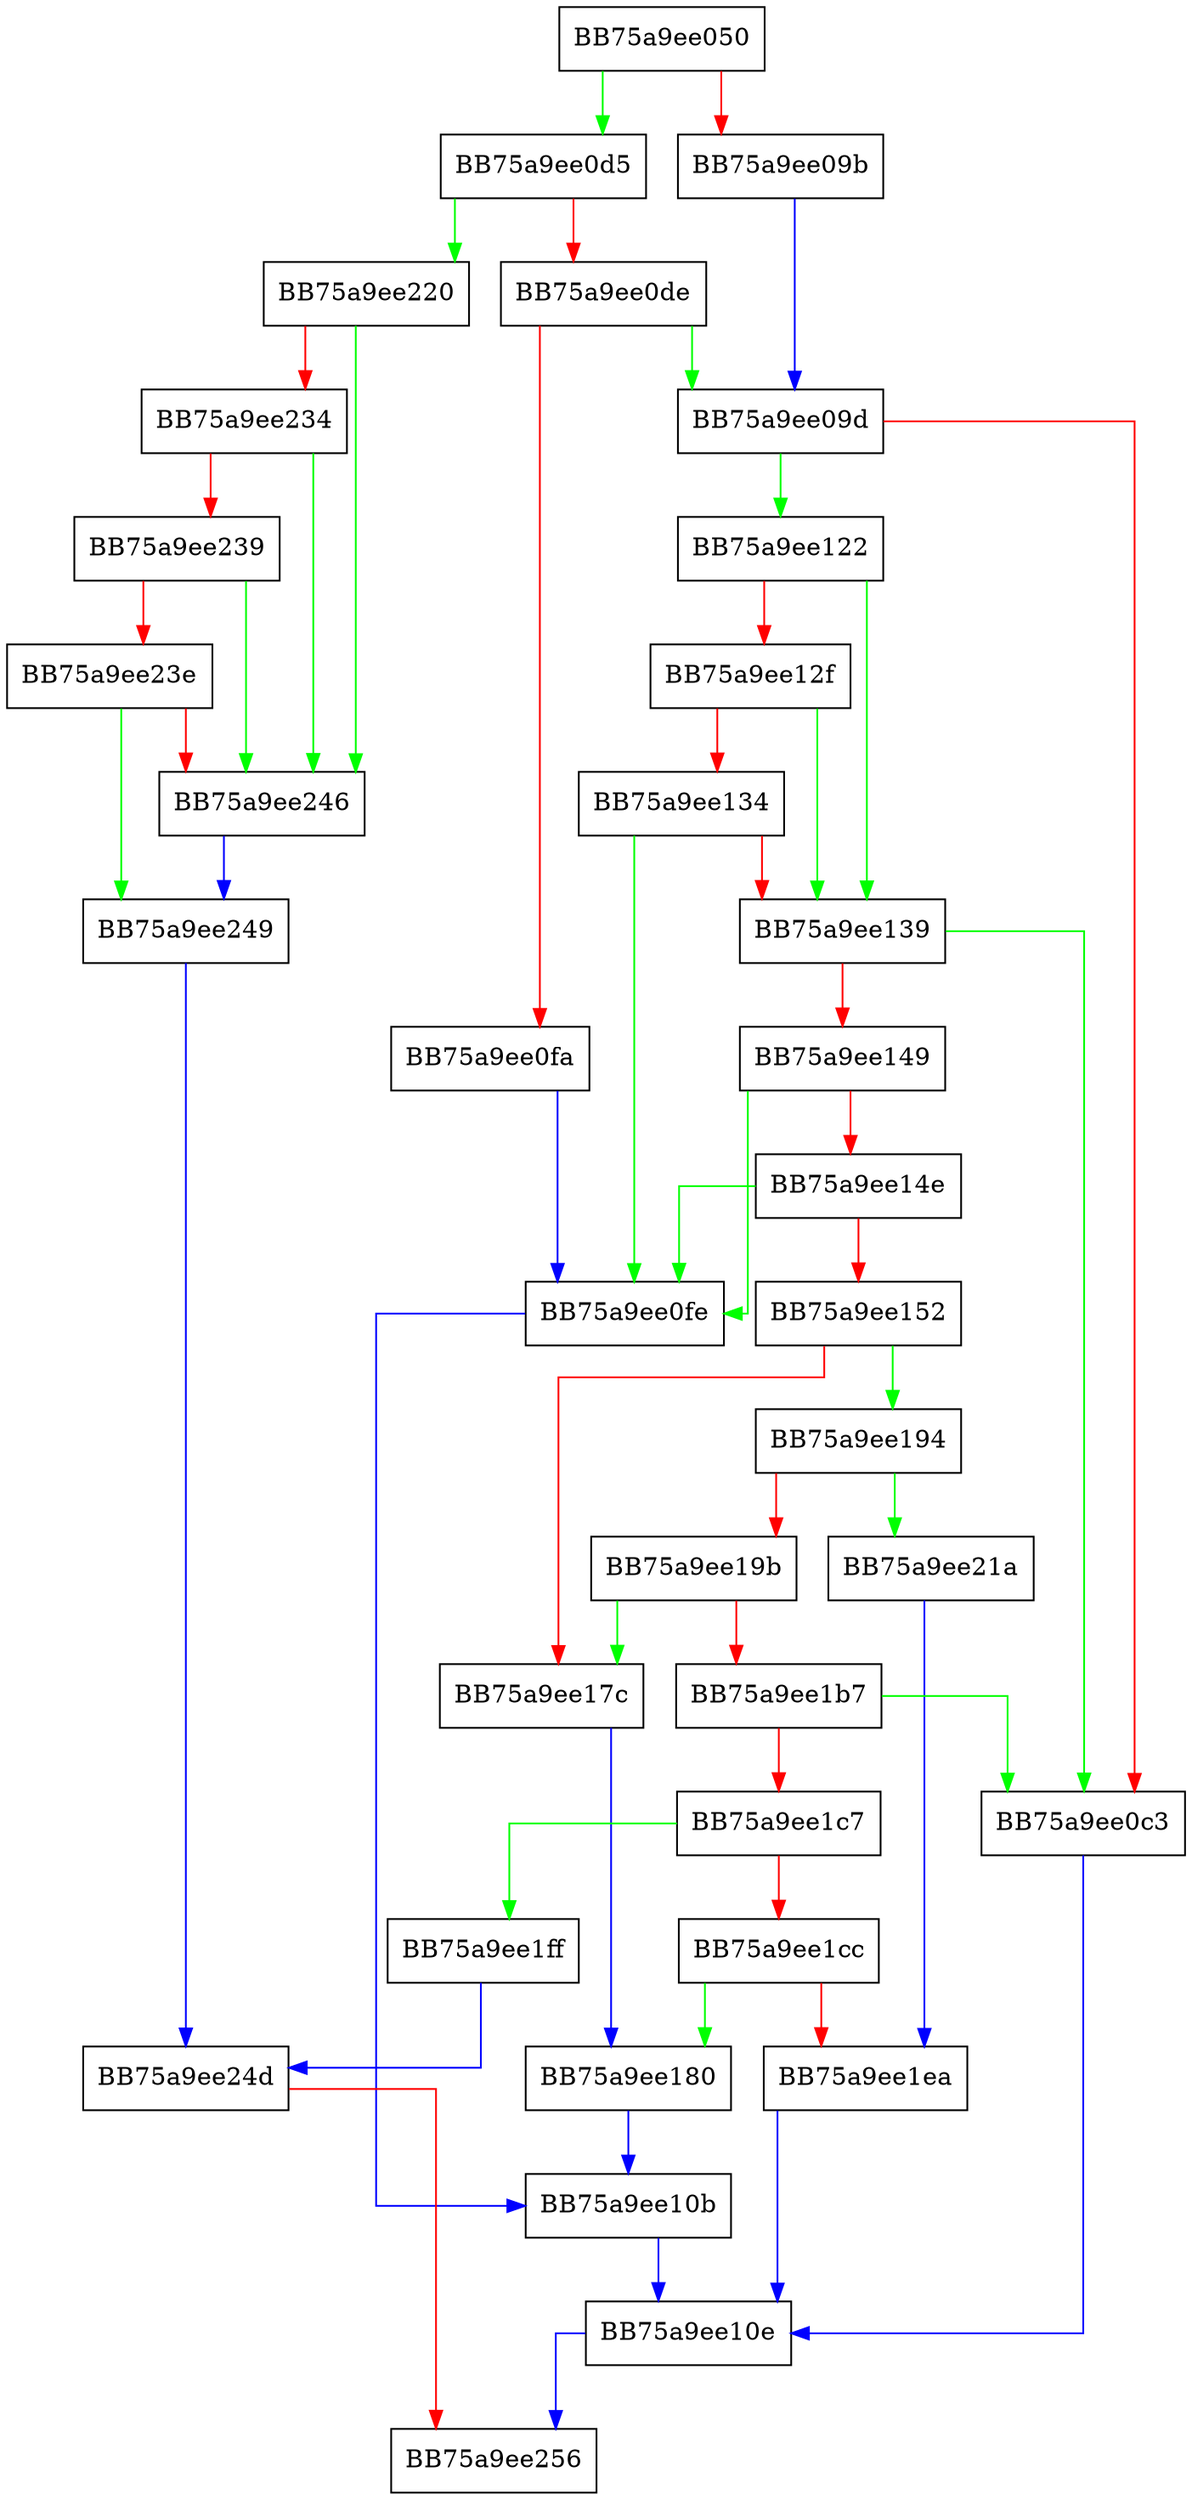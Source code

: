 digraph __std_fs_remove {
  node [shape="box"];
  graph [splines=ortho];
  BB75a9ee050 -> BB75a9ee0d5 [color="green"];
  BB75a9ee050 -> BB75a9ee09b [color="red"];
  BB75a9ee09b -> BB75a9ee09d [color="blue"];
  BB75a9ee09d -> BB75a9ee122 [color="green"];
  BB75a9ee09d -> BB75a9ee0c3 [color="red"];
  BB75a9ee0c3 -> BB75a9ee10e [color="blue"];
  BB75a9ee0d5 -> BB75a9ee220 [color="green"];
  BB75a9ee0d5 -> BB75a9ee0de [color="red"];
  BB75a9ee0de -> BB75a9ee09d [color="green"];
  BB75a9ee0de -> BB75a9ee0fa [color="red"];
  BB75a9ee0fa -> BB75a9ee0fe [color="blue"];
  BB75a9ee0fe -> BB75a9ee10b [color="blue"];
  BB75a9ee10b -> BB75a9ee10e [color="blue"];
  BB75a9ee10e -> BB75a9ee256 [color="blue"];
  BB75a9ee122 -> BB75a9ee139 [color="green"];
  BB75a9ee122 -> BB75a9ee12f [color="red"];
  BB75a9ee12f -> BB75a9ee139 [color="green"];
  BB75a9ee12f -> BB75a9ee134 [color="red"];
  BB75a9ee134 -> BB75a9ee0fe [color="green"];
  BB75a9ee134 -> BB75a9ee139 [color="red"];
  BB75a9ee139 -> BB75a9ee0c3 [color="green"];
  BB75a9ee139 -> BB75a9ee149 [color="red"];
  BB75a9ee149 -> BB75a9ee0fe [color="green"];
  BB75a9ee149 -> BB75a9ee14e [color="red"];
  BB75a9ee14e -> BB75a9ee0fe [color="green"];
  BB75a9ee14e -> BB75a9ee152 [color="red"];
  BB75a9ee152 -> BB75a9ee194 [color="green"];
  BB75a9ee152 -> BB75a9ee17c [color="red"];
  BB75a9ee17c -> BB75a9ee180 [color="blue"];
  BB75a9ee180 -> BB75a9ee10b [color="blue"];
  BB75a9ee194 -> BB75a9ee21a [color="green"];
  BB75a9ee194 -> BB75a9ee19b [color="red"];
  BB75a9ee19b -> BB75a9ee17c [color="green"];
  BB75a9ee19b -> BB75a9ee1b7 [color="red"];
  BB75a9ee1b7 -> BB75a9ee0c3 [color="green"];
  BB75a9ee1b7 -> BB75a9ee1c7 [color="red"];
  BB75a9ee1c7 -> BB75a9ee1ff [color="green"];
  BB75a9ee1c7 -> BB75a9ee1cc [color="red"];
  BB75a9ee1cc -> BB75a9ee180 [color="green"];
  BB75a9ee1cc -> BB75a9ee1ea [color="red"];
  BB75a9ee1ea -> BB75a9ee10e [color="blue"];
  BB75a9ee1ff -> BB75a9ee24d [color="blue"];
  BB75a9ee21a -> BB75a9ee1ea [color="blue"];
  BB75a9ee220 -> BB75a9ee246 [color="green"];
  BB75a9ee220 -> BB75a9ee234 [color="red"];
  BB75a9ee234 -> BB75a9ee246 [color="green"];
  BB75a9ee234 -> BB75a9ee239 [color="red"];
  BB75a9ee239 -> BB75a9ee246 [color="green"];
  BB75a9ee239 -> BB75a9ee23e [color="red"];
  BB75a9ee23e -> BB75a9ee249 [color="green"];
  BB75a9ee23e -> BB75a9ee246 [color="red"];
  BB75a9ee246 -> BB75a9ee249 [color="blue"];
  BB75a9ee249 -> BB75a9ee24d [color="blue"];
  BB75a9ee24d -> BB75a9ee256 [color="red"];
}